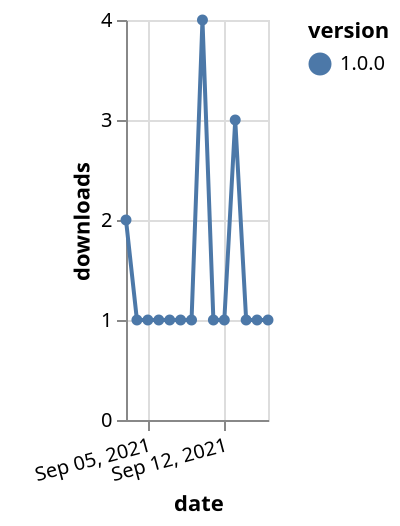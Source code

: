 {"$schema": "https://vega.github.io/schema/vega-lite/v5.json", "description": "A simple bar chart with embedded data.", "data": {"values": [{"date": "2021-09-03", "total": 116, "delta": 2, "version": "1.0.0"}, {"date": "2021-09-04", "total": 117, "delta": 1, "version": "1.0.0"}, {"date": "2021-09-05", "total": 118, "delta": 1, "version": "1.0.0"}, {"date": "2021-09-06", "total": 119, "delta": 1, "version": "1.0.0"}, {"date": "2021-09-07", "total": 120, "delta": 1, "version": "1.0.0"}, {"date": "2021-09-08", "total": 121, "delta": 1, "version": "1.0.0"}, {"date": "2021-09-09", "total": 122, "delta": 1, "version": "1.0.0"}, {"date": "2021-09-10", "total": 126, "delta": 4, "version": "1.0.0"}, {"date": "2021-09-11", "total": 127, "delta": 1, "version": "1.0.0"}, {"date": "2021-09-12", "total": 128, "delta": 1, "version": "1.0.0"}, {"date": "2021-09-13", "total": 131, "delta": 3, "version": "1.0.0"}, {"date": "2021-09-14", "total": 132, "delta": 1, "version": "1.0.0"}, {"date": "2021-09-15", "total": 133, "delta": 1, "version": "1.0.0"}, {"date": "2021-09-16", "total": 134, "delta": 1, "version": "1.0.0"}]}, "width": "container", "mark": {"type": "line", "point": {"filled": true}}, "encoding": {"x": {"field": "date", "type": "temporal", "timeUnit": "yearmonthdate", "title": "date", "axis": {"labelAngle": -15}}, "y": {"field": "delta", "type": "quantitative", "title": "downloads"}, "color": {"field": "version", "type": "nominal"}, "tooltip": {"field": "delta"}}}